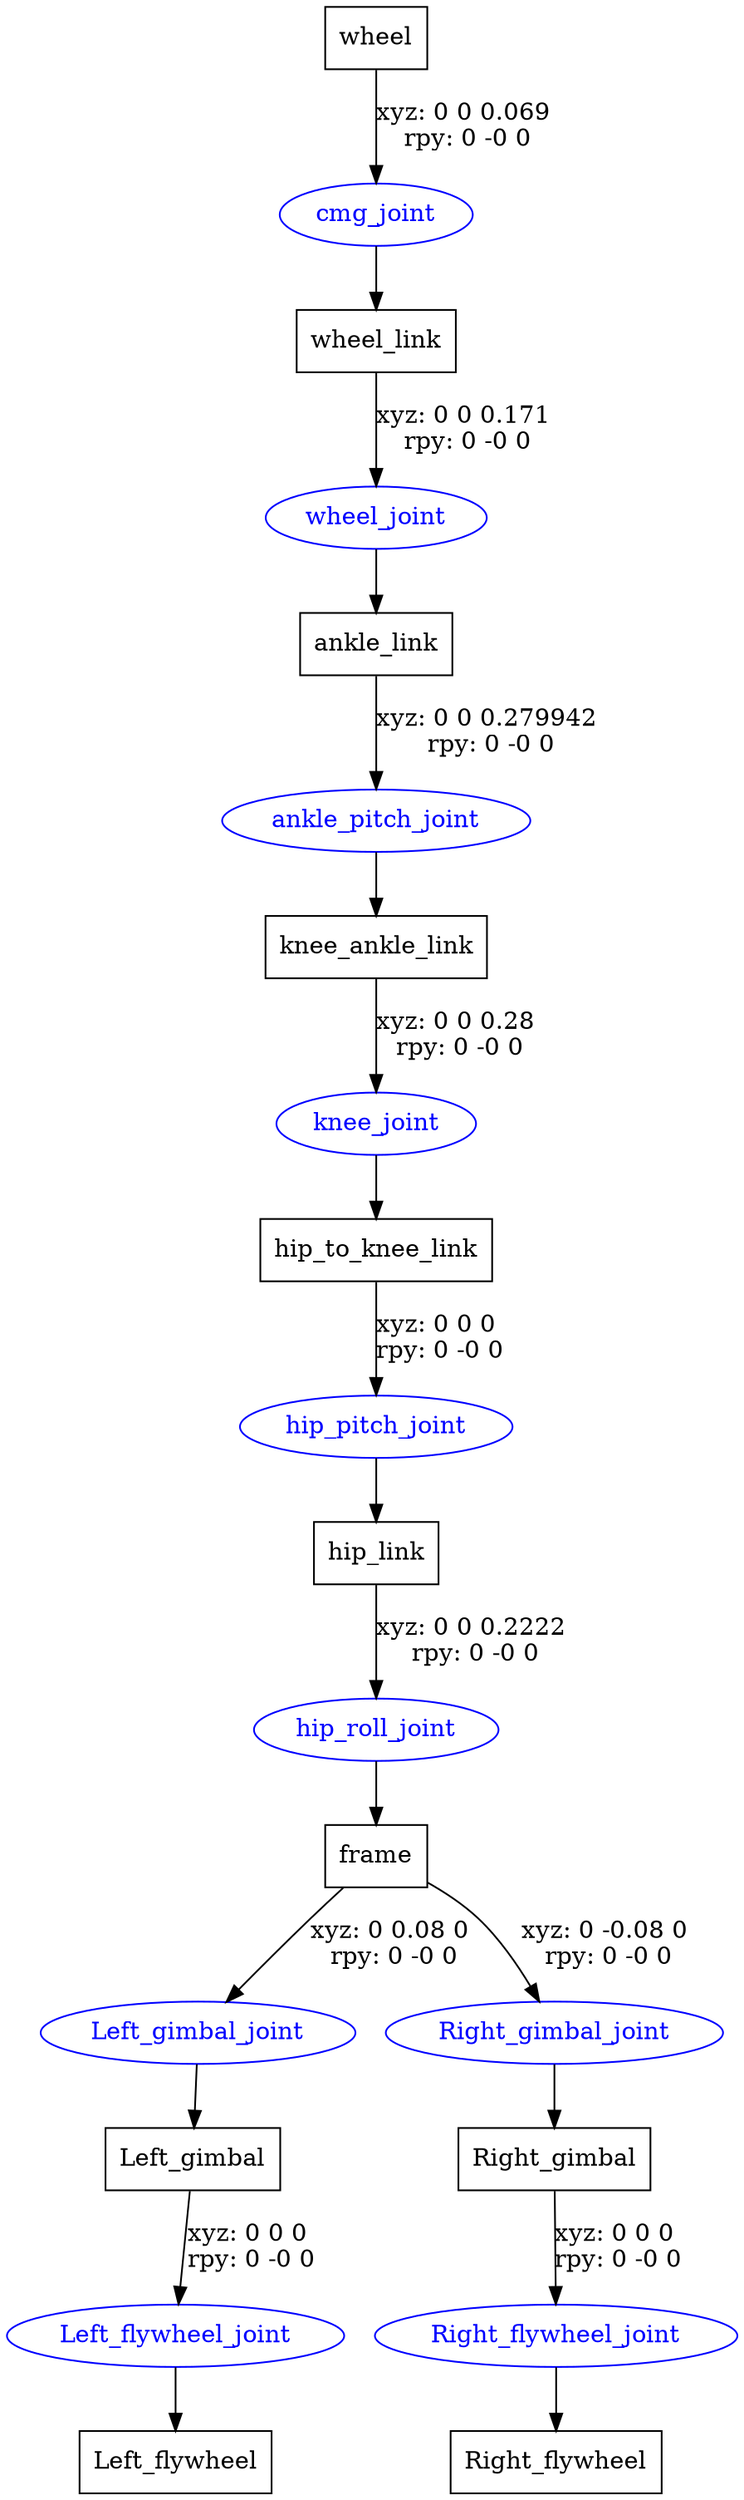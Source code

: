 digraph G {
node [shape=box];
"wheel" [label="wheel"];
"wheel_link" [label="wheel_link"];
"ankle_link" [label="ankle_link"];
"knee_ankle_link" [label="knee_ankle_link"];
"hip_to_knee_link" [label="hip_to_knee_link"];
"hip_link" [label="hip_link"];
"frame" [label="frame"];
"Left_gimbal" [label="Left_gimbal"];
"Left_flywheel" [label="Left_flywheel"];
"Right_gimbal" [label="Right_gimbal"];
"Right_flywheel" [label="Right_flywheel"];
node [shape=ellipse, color=blue, fontcolor=blue];
"wheel" -> "cmg_joint" [label="xyz: 0 0 0.069 \nrpy: 0 -0 0"]
"cmg_joint" -> "wheel_link"
"wheel_link" -> "wheel_joint" [label="xyz: 0 0 0.171 \nrpy: 0 -0 0"]
"wheel_joint" -> "ankle_link"
"ankle_link" -> "ankle_pitch_joint" [label="xyz: 0 0 0.279942 \nrpy: 0 -0 0"]
"ankle_pitch_joint" -> "knee_ankle_link"
"knee_ankle_link" -> "knee_joint" [label="xyz: 0 0 0.28 \nrpy: 0 -0 0"]
"knee_joint" -> "hip_to_knee_link"
"hip_to_knee_link" -> "hip_pitch_joint" [label="xyz: 0 0 0 \nrpy: 0 -0 0"]
"hip_pitch_joint" -> "hip_link"
"hip_link" -> "hip_roll_joint" [label="xyz: 0 0 0.2222 \nrpy: 0 -0 0"]
"hip_roll_joint" -> "frame"
"frame" -> "Left_gimbal_joint" [label="xyz: 0 0.08 0 \nrpy: 0 -0 0"]
"Left_gimbal_joint" -> "Left_gimbal"
"Left_gimbal" -> "Left_flywheel_joint" [label="xyz: 0 0 0 \nrpy: 0 -0 0"]
"Left_flywheel_joint" -> "Left_flywheel"
"frame" -> "Right_gimbal_joint" [label="xyz: 0 -0.08 0 \nrpy: 0 -0 0"]
"Right_gimbal_joint" -> "Right_gimbal"
"Right_gimbal" -> "Right_flywheel_joint" [label="xyz: 0 0 0 \nrpy: 0 -0 0"]
"Right_flywheel_joint" -> "Right_flywheel"
}
